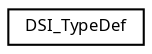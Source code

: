 digraph "Graphical Class Hierarchy"
{
  edge [fontname="Sans",fontsize="8",labelfontname="Sans",labelfontsize="8"];
  node [fontname="Sans",fontsize="8",shape=record];
  rankdir="LR";
  Node1 [label="DSI_TypeDef",height=0.2,width=0.4,color="black", fillcolor="white", style="filled",URL="$struct_d_s_i___type_def.html",tooltip="DSI Controller. "];
}
